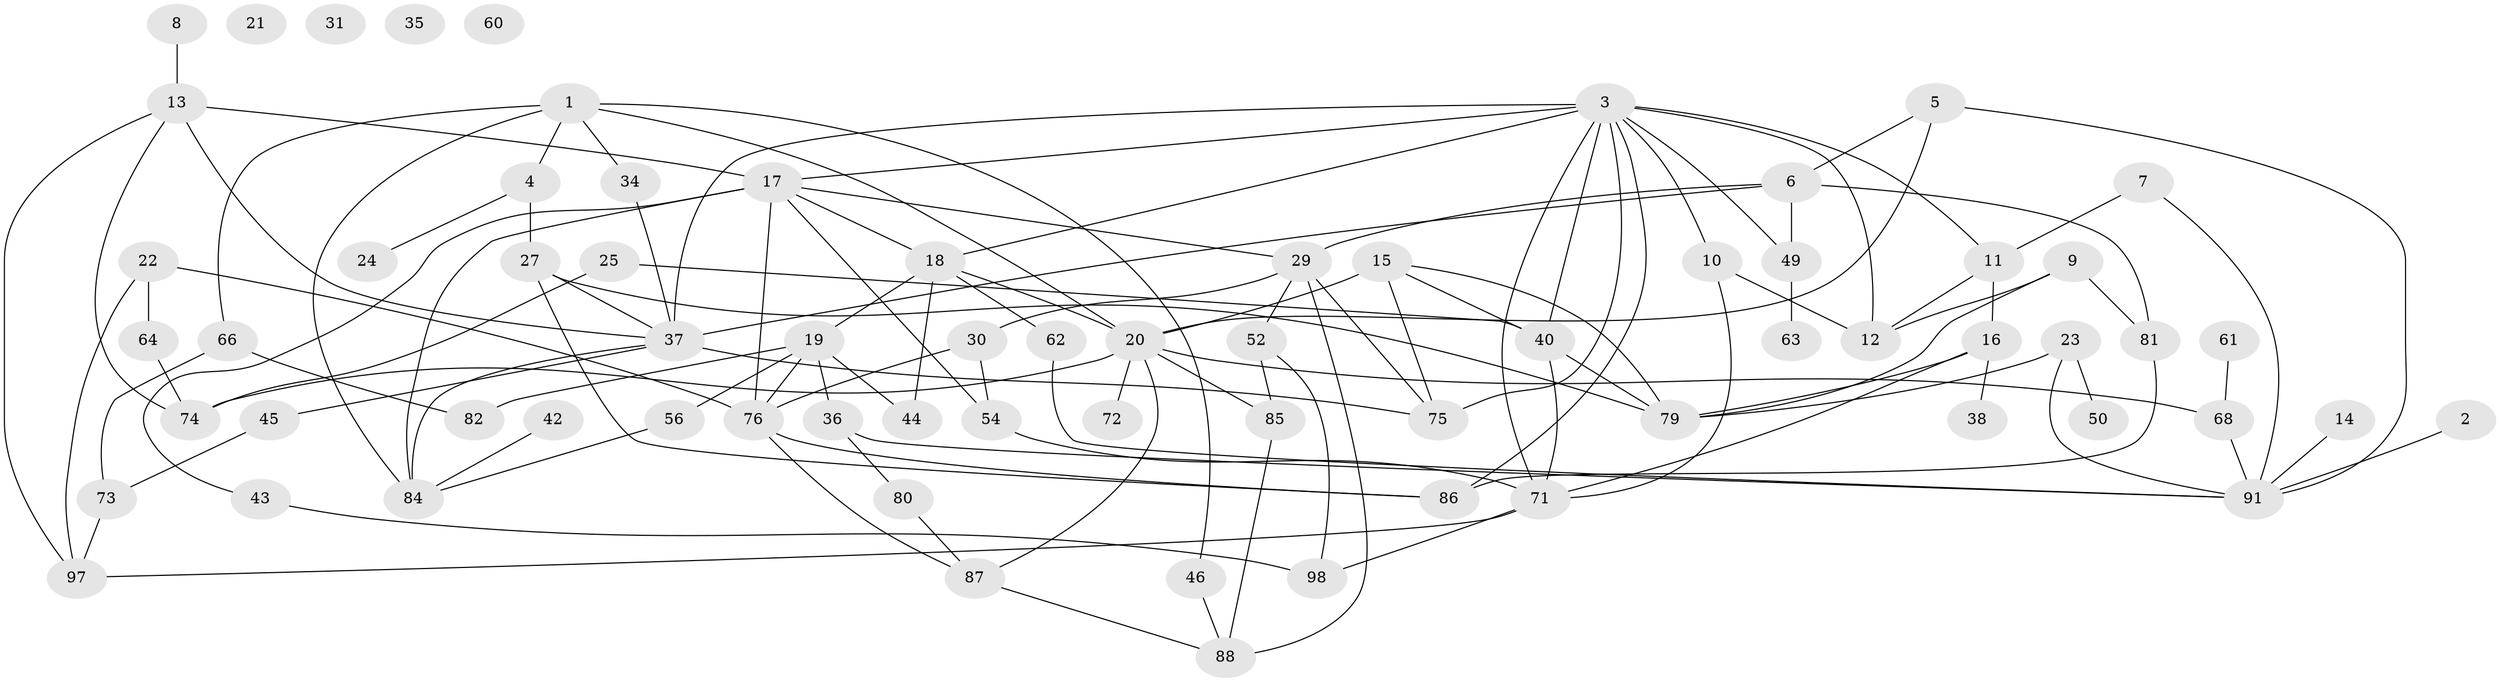 // original degree distribution, {6: 0.05, 1: 0.11, 3: 0.28, 5: 0.12, 2: 0.22, 4: 0.17, 0: 0.04, 7: 0.01}
// Generated by graph-tools (version 1.1) at 2025/16/03/04/25 18:16:26]
// undirected, 70 vertices, 118 edges
graph export_dot {
graph [start="1"]
  node [color=gray90,style=filled];
  1;
  2;
  3 [super="+28+58+51"];
  4;
  5;
  6;
  7;
  8;
  9;
  10 [super="+57"];
  11;
  12;
  13;
  14;
  15;
  16;
  17 [super="+32+70"];
  18 [super="+65+26"];
  19 [super="+67"];
  20 [super="+59"];
  21;
  22;
  23 [super="+53"];
  24;
  25;
  27 [super="+33"];
  29 [super="+55"];
  30 [super="+95"];
  31;
  34;
  35;
  36;
  37 [super="+41+83"];
  38 [super="+90"];
  40;
  42;
  43 [super="+89"];
  44;
  45;
  46;
  49;
  50;
  52;
  54 [super="+69"];
  56;
  60;
  61;
  62;
  63;
  64;
  66;
  68;
  71;
  72;
  73;
  74;
  75;
  76 [super="+78"];
  79 [super="+96"];
  80;
  81;
  82;
  84 [super="+99"];
  85;
  86;
  87;
  88 [super="+92"];
  91 [super="+93"];
  97;
  98;
  1 -- 4;
  1 -- 20;
  1 -- 34;
  1 -- 46;
  1 -- 66;
  1 -- 84;
  2 -- 91;
  3 -- 49;
  3 -- 86;
  3 -- 40;
  3 -- 11;
  3 -- 37;
  3 -- 17;
  3 -- 12;
  3 -- 75;
  3 -- 10;
  3 -- 71;
  3 -- 18;
  4 -- 24;
  4 -- 27;
  5 -- 6;
  5 -- 91;
  5 -- 20;
  6 -- 37;
  6 -- 49;
  6 -- 81;
  6 -- 29;
  7 -- 11;
  7 -- 91;
  8 -- 13;
  9 -- 12;
  9 -- 81;
  9 -- 79;
  10 -- 12;
  10 -- 71;
  11 -- 12;
  11 -- 16;
  13 -- 37;
  13 -- 74;
  13 -- 97;
  13 -- 17;
  14 -- 91;
  15 -- 40;
  15 -- 75;
  15 -- 79;
  15 -- 20;
  16 -- 38;
  16 -- 71;
  16 -- 79;
  17 -- 76 [weight=2];
  17 -- 84;
  17 -- 54;
  17 -- 43;
  17 -- 29;
  17 -- 18;
  18 -- 44;
  18 -- 19 [weight=2];
  18 -- 20;
  18 -- 62;
  19 -- 36;
  19 -- 44;
  19 -- 56;
  19 -- 82;
  19 -- 76;
  20 -- 72;
  20 -- 68;
  20 -- 74;
  20 -- 85;
  20 -- 87;
  22 -- 64;
  22 -- 97;
  22 -- 76;
  23 -- 79;
  23 -- 50;
  23 -- 91;
  25 -- 40;
  25 -- 74;
  27 -- 37;
  27 -- 86;
  27 -- 79;
  29 -- 52;
  29 -- 75;
  29 -- 30;
  29 -- 88;
  30 -- 54;
  30 -- 76;
  34 -- 37;
  36 -- 80;
  36 -- 91;
  37 -- 75 [weight=2];
  37 -- 84;
  37 -- 45;
  40 -- 71;
  40 -- 79;
  42 -- 84;
  43 -- 98;
  45 -- 73;
  46 -- 88;
  49 -- 63;
  52 -- 85;
  52 -- 98;
  54 -- 71;
  56 -- 84;
  61 -- 68;
  62 -- 91;
  64 -- 74;
  66 -- 73;
  66 -- 82;
  68 -- 91;
  71 -- 97;
  71 -- 98;
  73 -- 97;
  76 -- 86;
  76 -- 87;
  80 -- 87;
  81 -- 86;
  85 -- 88;
  87 -- 88;
}
